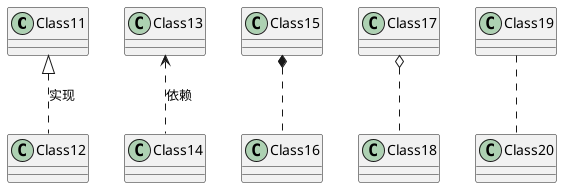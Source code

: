 @startuml

Class11 <|.. Class12:实现
Class13 <.. Class14:依赖
Class15 *.. Class16
Class17 o.. Class18
Class19 .. Class20

@enduml